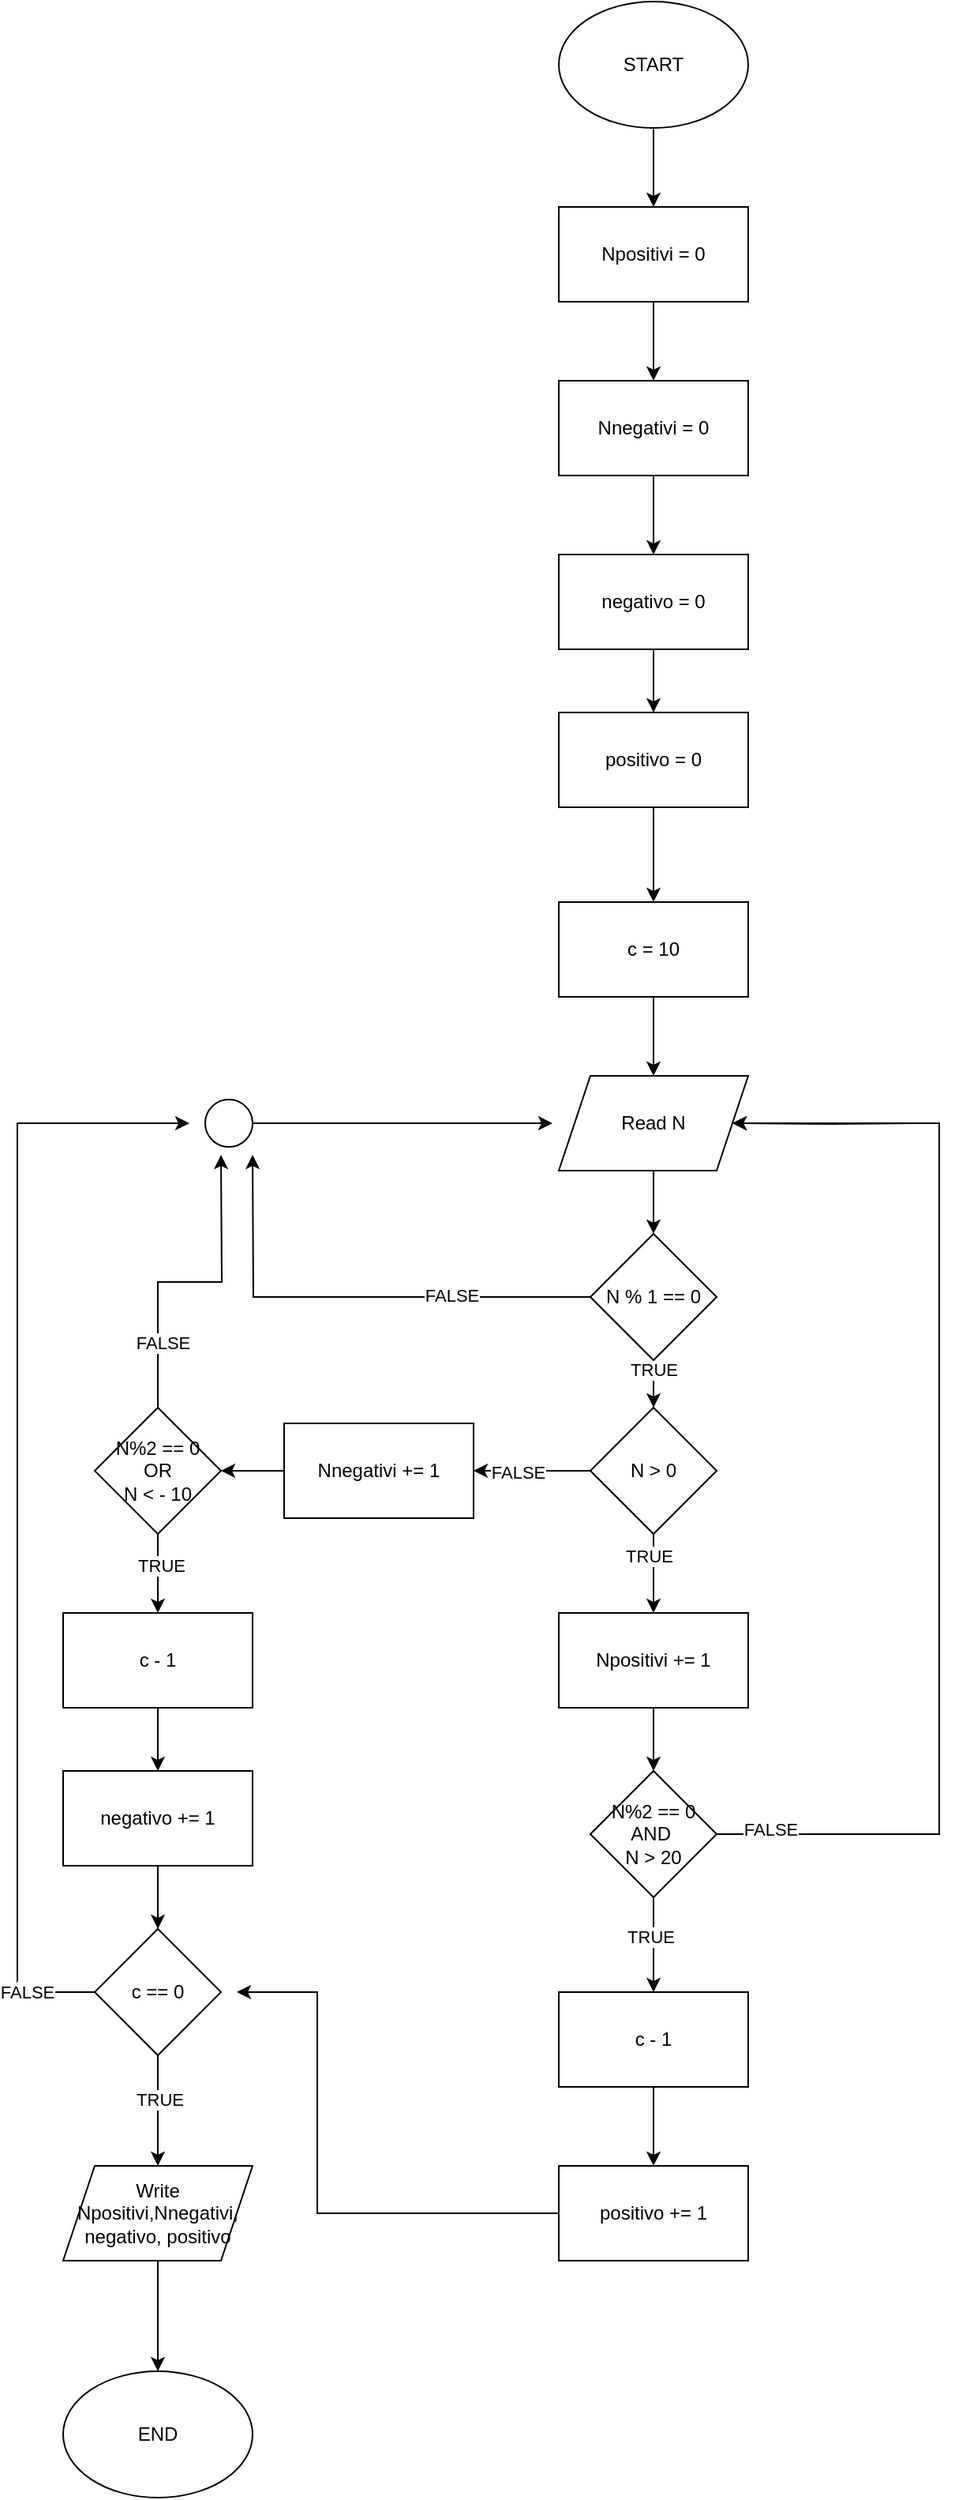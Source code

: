 <mxfile version="26.0.10">
  <diagram name="Pagina-1" id="PLm1pHZWurcZTcLdCMka">
    <mxGraphModel dx="1048" dy="1777" grid="1" gridSize="10" guides="1" tooltips="1" connect="1" arrows="1" fold="1" page="1" pageScale="1" pageWidth="827" pageHeight="1169" math="0" shadow="0">
      <root>
        <mxCell id="0" />
        <mxCell id="1" parent="0" />
        <mxCell id="Gctm4PoFmCawCtxBsrHC-5" value="" style="edgeStyle=orthogonalEdgeStyle;rounded=0;orthogonalLoop=1;jettySize=auto;html=1;" edge="1" parent="1" source="2kgMk7FJ_yCD8MEMce99-2" target="Gctm4PoFmCawCtxBsrHC-3">
          <mxGeometry relative="1" as="geometry" />
        </mxCell>
        <mxCell id="2kgMk7FJ_yCD8MEMce99-2" value="START" style="ellipse;whiteSpace=wrap;html=1;" parent="1" vertex="1">
          <mxGeometry x="354" y="-1010" width="120" height="80" as="geometry" />
        </mxCell>
        <mxCell id="2kgMk7FJ_yCD8MEMce99-10" value="" style="edgeStyle=orthogonalEdgeStyle;rounded=0;orthogonalLoop=1;jettySize=auto;html=1;" parent="1" source="2kgMk7FJ_yCD8MEMce99-3" target="2kgMk7FJ_yCD8MEMce99-7" edge="1">
          <mxGeometry relative="1" as="geometry" />
        </mxCell>
        <mxCell id="2kgMk7FJ_yCD8MEMce99-3" value="Read N" style="shape=parallelogram;perimeter=parallelogramPerimeter;whiteSpace=wrap;html=1;fixedSize=1;" parent="1" vertex="1">
          <mxGeometry x="354" y="-330" width="120" height="60" as="geometry" />
        </mxCell>
        <mxCell id="2kgMk7FJ_yCD8MEMce99-6" value="" style="edgeStyle=orthogonalEdgeStyle;rounded=0;orthogonalLoop=1;jettySize=auto;html=1;" parent="1" source="2kgMk7FJ_yCD8MEMce99-4" target="2kgMk7FJ_yCD8MEMce99-3" edge="1">
          <mxGeometry relative="1" as="geometry" />
        </mxCell>
        <mxCell id="2kgMk7FJ_yCD8MEMce99-4" value="c = 10" style="rounded=0;whiteSpace=wrap;html=1;" parent="1" vertex="1">
          <mxGeometry x="354" y="-440" width="120" height="60" as="geometry" />
        </mxCell>
        <mxCell id="2kgMk7FJ_yCD8MEMce99-22" value="" style="edgeStyle=orthogonalEdgeStyle;rounded=0;orthogonalLoop=1;jettySize=auto;html=1;" parent="1" source="2kgMk7FJ_yCD8MEMce99-7" edge="1">
          <mxGeometry relative="1" as="geometry">
            <mxPoint x="414" y="-120" as="targetPoint" />
          </mxGeometry>
        </mxCell>
        <mxCell id="2kgMk7FJ_yCD8MEMce99-23" value="TRUE" style="edgeLabel;html=1;align=center;verticalAlign=middle;resizable=0;points=[];" parent="2kgMk7FJ_yCD8MEMce99-22" vertex="1" connectable="0">
          <mxGeometry x="-0.64" relative="1" as="geometry">
            <mxPoint as="offset" />
          </mxGeometry>
        </mxCell>
        <mxCell id="Gctm4PoFmCawCtxBsrHC-13" style="edgeStyle=orthogonalEdgeStyle;rounded=0;orthogonalLoop=1;jettySize=auto;html=1;" edge="1" parent="1" source="2kgMk7FJ_yCD8MEMce99-7">
          <mxGeometry relative="1" as="geometry">
            <mxPoint x="160" y="-280" as="targetPoint" />
          </mxGeometry>
        </mxCell>
        <mxCell id="Gctm4PoFmCawCtxBsrHC-18" value="FALSE" style="edgeLabel;html=1;align=center;verticalAlign=middle;resizable=0;points=[];" vertex="1" connectable="0" parent="Gctm4PoFmCawCtxBsrHC-13">
          <mxGeometry x="-0.42" y="-1" relative="1" as="geometry">
            <mxPoint as="offset" />
          </mxGeometry>
        </mxCell>
        <mxCell id="2kgMk7FJ_yCD8MEMce99-7" value="N % 1 == 0" style="rhombus;whiteSpace=wrap;html=1;" parent="1" vertex="1">
          <mxGeometry x="374" y="-230" width="80" height="80" as="geometry" />
        </mxCell>
        <mxCell id="2kgMk7FJ_yCD8MEMce99-28" value="" style="edgeStyle=orthogonalEdgeStyle;rounded=0;orthogonalLoop=1;jettySize=auto;html=1;" parent="1" source="2kgMk7FJ_yCD8MEMce99-24" target="2kgMk7FJ_yCD8MEMce99-4" edge="1">
          <mxGeometry relative="1" as="geometry" />
        </mxCell>
        <mxCell id="2kgMk7FJ_yCD8MEMce99-24" value="positivo = 0" style="rounded=0;whiteSpace=wrap;html=1;" parent="1" vertex="1">
          <mxGeometry x="354" y="-560" width="120" height="60" as="geometry" />
        </mxCell>
        <mxCell id="2kgMk7FJ_yCD8MEMce99-27" value="" style="edgeStyle=orthogonalEdgeStyle;rounded=0;orthogonalLoop=1;jettySize=auto;html=1;" parent="1" source="2kgMk7FJ_yCD8MEMce99-25" target="2kgMk7FJ_yCD8MEMce99-24" edge="1">
          <mxGeometry relative="1" as="geometry" />
        </mxCell>
        <mxCell id="2kgMk7FJ_yCD8MEMce99-25" value="negativo = 0" style="rounded=0;whiteSpace=wrap;html=1;" parent="1" vertex="1">
          <mxGeometry x="354" y="-660" width="120" height="60" as="geometry" />
        </mxCell>
        <mxCell id="2kgMk7FJ_yCD8MEMce99-40" value="" style="edgeStyle=orthogonalEdgeStyle;rounded=0;orthogonalLoop=1;jettySize=auto;html=1;" parent="1" source="2kgMk7FJ_yCD8MEMce99-35" target="2kgMk7FJ_yCD8MEMce99-38" edge="1">
          <mxGeometry relative="1" as="geometry" />
        </mxCell>
        <mxCell id="2kgMk7FJ_yCD8MEMce99-41" value="FALSE" style="edgeLabel;html=1;align=center;verticalAlign=middle;resizable=0;points=[];" parent="2kgMk7FJ_yCD8MEMce99-40" vertex="1" connectable="0">
          <mxGeometry x="0.261" y="1" relative="1" as="geometry">
            <mxPoint as="offset" />
          </mxGeometry>
        </mxCell>
        <mxCell id="2kgMk7FJ_yCD8MEMce99-42" value="" style="edgeStyle=orthogonalEdgeStyle;rounded=0;orthogonalLoop=1;jettySize=auto;html=1;" parent="1" source="2kgMk7FJ_yCD8MEMce99-35" target="2kgMk7FJ_yCD8MEMce99-39" edge="1">
          <mxGeometry relative="1" as="geometry" />
        </mxCell>
        <mxCell id="2kgMk7FJ_yCD8MEMce99-43" value="TRUE" style="edgeLabel;html=1;align=center;verticalAlign=middle;resizable=0;points=[];" parent="2kgMk7FJ_yCD8MEMce99-42" vertex="1" connectable="0">
          <mxGeometry x="-0.455" y="-3" relative="1" as="geometry">
            <mxPoint as="offset" />
          </mxGeometry>
        </mxCell>
        <mxCell id="2kgMk7FJ_yCD8MEMce99-35" value="N &amp;gt; 0" style="rhombus;whiteSpace=wrap;html=1;" parent="1" vertex="1">
          <mxGeometry x="374" y="-120" width="80" height="80" as="geometry" />
        </mxCell>
        <mxCell id="2kgMk7FJ_yCD8MEMce99-51" value="" style="edgeStyle=orthogonalEdgeStyle;rounded=0;orthogonalLoop=1;jettySize=auto;html=1;" parent="1" source="2kgMk7FJ_yCD8MEMce99-38" target="2kgMk7FJ_yCD8MEMce99-47" edge="1">
          <mxGeometry relative="1" as="geometry" />
        </mxCell>
        <mxCell id="2kgMk7FJ_yCD8MEMce99-38" value="Nnegativi += 1" style="rounded=0;whiteSpace=wrap;html=1;" parent="1" vertex="1">
          <mxGeometry x="180" y="-110" width="120" height="60" as="geometry" />
        </mxCell>
        <mxCell id="2kgMk7FJ_yCD8MEMce99-68" style="edgeStyle=orthogonalEdgeStyle;rounded=0;orthogonalLoop=1;jettySize=auto;html=1;" parent="1" source="2kgMk7FJ_yCD8MEMce99-39" edge="1">
          <mxGeometry relative="1" as="geometry">
            <mxPoint x="414" y="110" as="targetPoint" />
          </mxGeometry>
        </mxCell>
        <mxCell id="2kgMk7FJ_yCD8MEMce99-39" value="Npositivi += 1" style="rounded=0;whiteSpace=wrap;html=1;" parent="1" vertex="1">
          <mxGeometry x="354" y="10" width="120" height="60" as="geometry" />
        </mxCell>
        <mxCell id="2kgMk7FJ_yCD8MEMce99-73" value="" style="edgeStyle=orthogonalEdgeStyle;rounded=0;orthogonalLoop=1;jettySize=auto;html=1;" parent="1" source="2kgMk7FJ_yCD8MEMce99-44" target="2kgMk7FJ_yCD8MEMce99-72" edge="1">
          <mxGeometry relative="1" as="geometry" />
        </mxCell>
        <mxCell id="2kgMk7FJ_yCD8MEMce99-44" value="c - 1" style="rounded=0;whiteSpace=wrap;html=1;" parent="1" vertex="1">
          <mxGeometry x="354" y="250" width="120" height="60" as="geometry" />
        </mxCell>
        <mxCell id="2kgMk7FJ_yCD8MEMce99-62" value="" style="edgeStyle=orthogonalEdgeStyle;rounded=0;orthogonalLoop=1;jettySize=auto;html=1;" parent="1" source="2kgMk7FJ_yCD8MEMce99-45" target="2kgMk7FJ_yCD8MEMce99-61" edge="1">
          <mxGeometry relative="1" as="geometry" />
        </mxCell>
        <mxCell id="2kgMk7FJ_yCD8MEMce99-45" value="c - 1" style="rounded=0;whiteSpace=wrap;html=1;" parent="1" vertex="1">
          <mxGeometry x="40" y="10" width="120" height="60" as="geometry" />
        </mxCell>
        <mxCell id="2kgMk7FJ_yCD8MEMce99-60" value="" style="edgeStyle=orthogonalEdgeStyle;rounded=0;orthogonalLoop=1;jettySize=auto;html=1;" parent="1" source="2kgMk7FJ_yCD8MEMce99-46" target="2kgMk7FJ_yCD8MEMce99-59" edge="1">
          <mxGeometry relative="1" as="geometry" />
        </mxCell>
        <mxCell id="2kgMk7FJ_yCD8MEMce99-64" value="TRUE" style="edgeLabel;html=1;align=center;verticalAlign=middle;resizable=0;points=[];" parent="2kgMk7FJ_yCD8MEMce99-60" vertex="1" connectable="0">
          <mxGeometry x="-0.2" y="1" relative="1" as="geometry">
            <mxPoint as="offset" />
          </mxGeometry>
        </mxCell>
        <mxCell id="2kgMk7FJ_yCD8MEMce99-65" style="edgeStyle=orthogonalEdgeStyle;rounded=0;orthogonalLoop=1;jettySize=auto;html=1;exitX=0;exitY=0.5;exitDx=0;exitDy=0;" parent="1" source="2kgMk7FJ_yCD8MEMce99-46" edge="1">
          <mxGeometry relative="1" as="geometry">
            <mxPoint x="120" y="-300" as="targetPoint" />
            <Array as="points">
              <mxPoint x="11" y="250" />
              <mxPoint x="11" y="-300" />
              <mxPoint x="60" y="-300" />
            </Array>
          </mxGeometry>
        </mxCell>
        <mxCell id="Gctm4PoFmCawCtxBsrHC-1" value="F" style="edgeLabel;html=1;align=center;verticalAlign=middle;resizable=0;points=[];" vertex="1" connectable="0" parent="2kgMk7FJ_yCD8MEMce99-65">
          <mxGeometry x="-0.869" y="-1" relative="1" as="geometry">
            <mxPoint as="offset" />
          </mxGeometry>
        </mxCell>
        <mxCell id="Gctm4PoFmCawCtxBsrHC-2" value="FALSE" style="edgeLabel;html=1;align=center;verticalAlign=middle;resizable=0;points=[];" vertex="1" connectable="0" parent="2kgMk7FJ_yCD8MEMce99-65">
          <mxGeometry x="-0.878" relative="1" as="geometry">
            <mxPoint as="offset" />
          </mxGeometry>
        </mxCell>
        <mxCell id="2kgMk7FJ_yCD8MEMce99-46" value="c == 0" style="rhombus;whiteSpace=wrap;html=1;" parent="1" vertex="1">
          <mxGeometry x="60" y="210" width="80" height="80" as="geometry" />
        </mxCell>
        <mxCell id="2kgMk7FJ_yCD8MEMce99-52" value="" style="edgeStyle=orthogonalEdgeStyle;rounded=0;orthogonalLoop=1;jettySize=auto;html=1;" parent="1" source="2kgMk7FJ_yCD8MEMce99-47" target="2kgMk7FJ_yCD8MEMce99-45" edge="1">
          <mxGeometry relative="1" as="geometry" />
        </mxCell>
        <mxCell id="2kgMk7FJ_yCD8MEMce99-53" value="TRUE" style="edgeLabel;html=1;align=center;verticalAlign=middle;resizable=0;points=[];" parent="2kgMk7FJ_yCD8MEMce99-52" vertex="1" connectable="0">
          <mxGeometry x="-0.2" y="2" relative="1" as="geometry">
            <mxPoint as="offset" />
          </mxGeometry>
        </mxCell>
        <mxCell id="Gctm4PoFmCawCtxBsrHC-12" style="edgeStyle=orthogonalEdgeStyle;rounded=0;orthogonalLoop=1;jettySize=auto;html=1;" edge="1" parent="1" source="2kgMk7FJ_yCD8MEMce99-47">
          <mxGeometry relative="1" as="geometry">
            <mxPoint x="140" y="-280" as="targetPoint" />
          </mxGeometry>
        </mxCell>
        <mxCell id="Gctm4PoFmCawCtxBsrHC-19" value="FALSE" style="edgeLabel;html=1;align=center;verticalAlign=middle;resizable=0;points=[];" vertex="1" connectable="0" parent="Gctm4PoFmCawCtxBsrHC-12">
          <mxGeometry x="-0.591" y="-3" relative="1" as="geometry">
            <mxPoint as="offset" />
          </mxGeometry>
        </mxCell>
        <mxCell id="2kgMk7FJ_yCD8MEMce99-47" value="N%2 == 0&lt;br&gt;OR&lt;br&gt;N &amp;lt; - 10" style="rhombus;whiteSpace=wrap;html=1;" parent="1" vertex="1">
          <mxGeometry x="60" y="-120" width="80" height="80" as="geometry" />
        </mxCell>
        <mxCell id="2kgMk7FJ_yCD8MEMce99-49" value="" style="edgeStyle=orthogonalEdgeStyle;rounded=0;orthogonalLoop=1;jettySize=auto;html=1;" parent="1" source="2kgMk7FJ_yCD8MEMce99-48" target="2kgMk7FJ_yCD8MEMce99-25" edge="1">
          <mxGeometry relative="1" as="geometry" />
        </mxCell>
        <mxCell id="2kgMk7FJ_yCD8MEMce99-48" value="Nnegativi = 0" style="rounded=0;whiteSpace=wrap;html=1;" parent="1" vertex="1">
          <mxGeometry x="354" y="-770" width="120" height="60" as="geometry" />
        </mxCell>
        <mxCell id="Gctm4PoFmCawCtxBsrHC-10" style="edgeStyle=orthogonalEdgeStyle;rounded=0;orthogonalLoop=1;jettySize=auto;html=1;" edge="1" parent="1" source="2kgMk7FJ_yCD8MEMce99-59" target="Gctm4PoFmCawCtxBsrHC-11">
          <mxGeometry relative="1" as="geometry">
            <mxPoint x="100" y="500" as="targetPoint" />
          </mxGeometry>
        </mxCell>
        <mxCell id="2kgMk7FJ_yCD8MEMce99-59" value="Write Npositivi,Nnegativi, negativo, positivo" style="shape=parallelogram;perimeter=parallelogramPerimeter;whiteSpace=wrap;html=1;fixedSize=1;" parent="1" vertex="1">
          <mxGeometry x="40" y="360" width="120" height="60" as="geometry" />
        </mxCell>
        <mxCell id="2kgMk7FJ_yCD8MEMce99-63" value="" style="edgeStyle=orthogonalEdgeStyle;rounded=0;orthogonalLoop=1;jettySize=auto;html=1;" parent="1" source="2kgMk7FJ_yCD8MEMce99-61" target="2kgMk7FJ_yCD8MEMce99-46" edge="1">
          <mxGeometry relative="1" as="geometry" />
        </mxCell>
        <mxCell id="2kgMk7FJ_yCD8MEMce99-61" value="negativo += 1" style="rounded=0;whiteSpace=wrap;html=1;" parent="1" vertex="1">
          <mxGeometry x="40" y="110" width="120" height="60" as="geometry" />
        </mxCell>
        <mxCell id="2kgMk7FJ_yCD8MEMce99-70" value="" style="edgeStyle=orthogonalEdgeStyle;rounded=0;orthogonalLoop=1;jettySize=auto;html=1;" parent="1" source="2kgMk7FJ_yCD8MEMce99-69" target="2kgMk7FJ_yCD8MEMce99-44" edge="1">
          <mxGeometry relative="1" as="geometry" />
        </mxCell>
        <mxCell id="2kgMk7FJ_yCD8MEMce99-71" value="TRUE" style="edgeLabel;html=1;align=center;verticalAlign=middle;resizable=0;points=[];" parent="2kgMk7FJ_yCD8MEMce99-70" vertex="1" connectable="0">
          <mxGeometry x="-0.171" y="-2" relative="1" as="geometry">
            <mxPoint as="offset" />
          </mxGeometry>
        </mxCell>
        <mxCell id="2kgMk7FJ_yCD8MEMce99-75" style="edgeStyle=orthogonalEdgeStyle;rounded=0;orthogonalLoop=1;jettySize=auto;html=1;exitX=1;exitY=0.5;exitDx=0;exitDy=0;entryX=1;entryY=0.5;entryDx=0;entryDy=0;" parent="1" source="2kgMk7FJ_yCD8MEMce99-69" target="2kgMk7FJ_yCD8MEMce99-3" edge="1">
          <mxGeometry relative="1" as="geometry">
            <mxPoint x="595" y="-270" as="targetPoint" />
            <Array as="points">
              <mxPoint x="595" y="150" />
              <mxPoint x="595" y="-300" />
            </Array>
          </mxGeometry>
        </mxCell>
        <mxCell id="2kgMk7FJ_yCD8MEMce99-76" value="FALSE" style="edgeLabel;html=1;align=center;verticalAlign=middle;resizable=0;points=[];" parent="2kgMk7FJ_yCD8MEMce99-75" vertex="1" connectable="0">
          <mxGeometry x="-0.907" y="3" relative="1" as="geometry">
            <mxPoint as="offset" />
          </mxGeometry>
        </mxCell>
        <mxCell id="2kgMk7FJ_yCD8MEMce99-69" value="N%2 == 0&lt;br&gt;AND&amp;nbsp;&lt;br&gt;N &amp;gt; 20" style="rhombus;whiteSpace=wrap;html=1;" parent="1" vertex="1">
          <mxGeometry x="374" y="110" width="80" height="80" as="geometry" />
        </mxCell>
        <mxCell id="2kgMk7FJ_yCD8MEMce99-74" value="" style="edgeStyle=orthogonalEdgeStyle;rounded=0;orthogonalLoop=1;jettySize=auto;html=1;" parent="1" source="2kgMk7FJ_yCD8MEMce99-72" edge="1">
          <mxGeometry relative="1" as="geometry">
            <mxPoint x="150" y="250" as="targetPoint" />
            <Array as="points">
              <mxPoint x="201" y="390" />
            </Array>
          </mxGeometry>
        </mxCell>
        <mxCell id="2kgMk7FJ_yCD8MEMce99-72" value="positivo += 1" style="rounded=0;whiteSpace=wrap;html=1;" parent="1" vertex="1">
          <mxGeometry x="354" y="360" width="120" height="60" as="geometry" />
        </mxCell>
        <mxCell id="Gctm4PoFmCawCtxBsrHC-4" value="" style="edgeStyle=orthogonalEdgeStyle;rounded=0;orthogonalLoop=1;jettySize=auto;html=1;" edge="1" parent="1" source="Gctm4PoFmCawCtxBsrHC-3" target="2kgMk7FJ_yCD8MEMce99-48">
          <mxGeometry relative="1" as="geometry" />
        </mxCell>
        <mxCell id="Gctm4PoFmCawCtxBsrHC-3" value="Npositivi = 0" style="rounded=0;whiteSpace=wrap;html=1;" vertex="1" parent="1">
          <mxGeometry x="354" y="-880" width="120" height="60" as="geometry" />
        </mxCell>
        <mxCell id="Gctm4PoFmCawCtxBsrHC-11" value="END" style="ellipse;whiteSpace=wrap;html=1;" vertex="1" parent="1">
          <mxGeometry x="40" y="490" width="120" height="80" as="geometry" />
        </mxCell>
        <mxCell id="Gctm4PoFmCawCtxBsrHC-17" style="edgeStyle=orthogonalEdgeStyle;rounded=0;orthogonalLoop=1;jettySize=auto;html=1;" edge="1" parent="1" source="Gctm4PoFmCawCtxBsrHC-14">
          <mxGeometry relative="1" as="geometry">
            <mxPoint x="350" y="-300" as="targetPoint" />
          </mxGeometry>
        </mxCell>
        <mxCell id="Gctm4PoFmCawCtxBsrHC-14" value="" style="ellipse;whiteSpace=wrap;html=1;aspect=fixed;" vertex="1" parent="1">
          <mxGeometry x="130" y="-315" width="30" height="30" as="geometry" />
        </mxCell>
        <mxCell id="Gctm4PoFmCawCtxBsrHC-16" style="edgeStyle=orthogonalEdgeStyle;rounded=0;orthogonalLoop=1;jettySize=auto;html=1;entryX=1;entryY=0.5;entryDx=0;entryDy=0;" edge="1" parent="1" target="2kgMk7FJ_yCD8MEMce99-3">
          <mxGeometry relative="1" as="geometry">
            <mxPoint x="580" y="-300" as="sourcePoint" />
          </mxGeometry>
        </mxCell>
      </root>
    </mxGraphModel>
  </diagram>
</mxfile>
